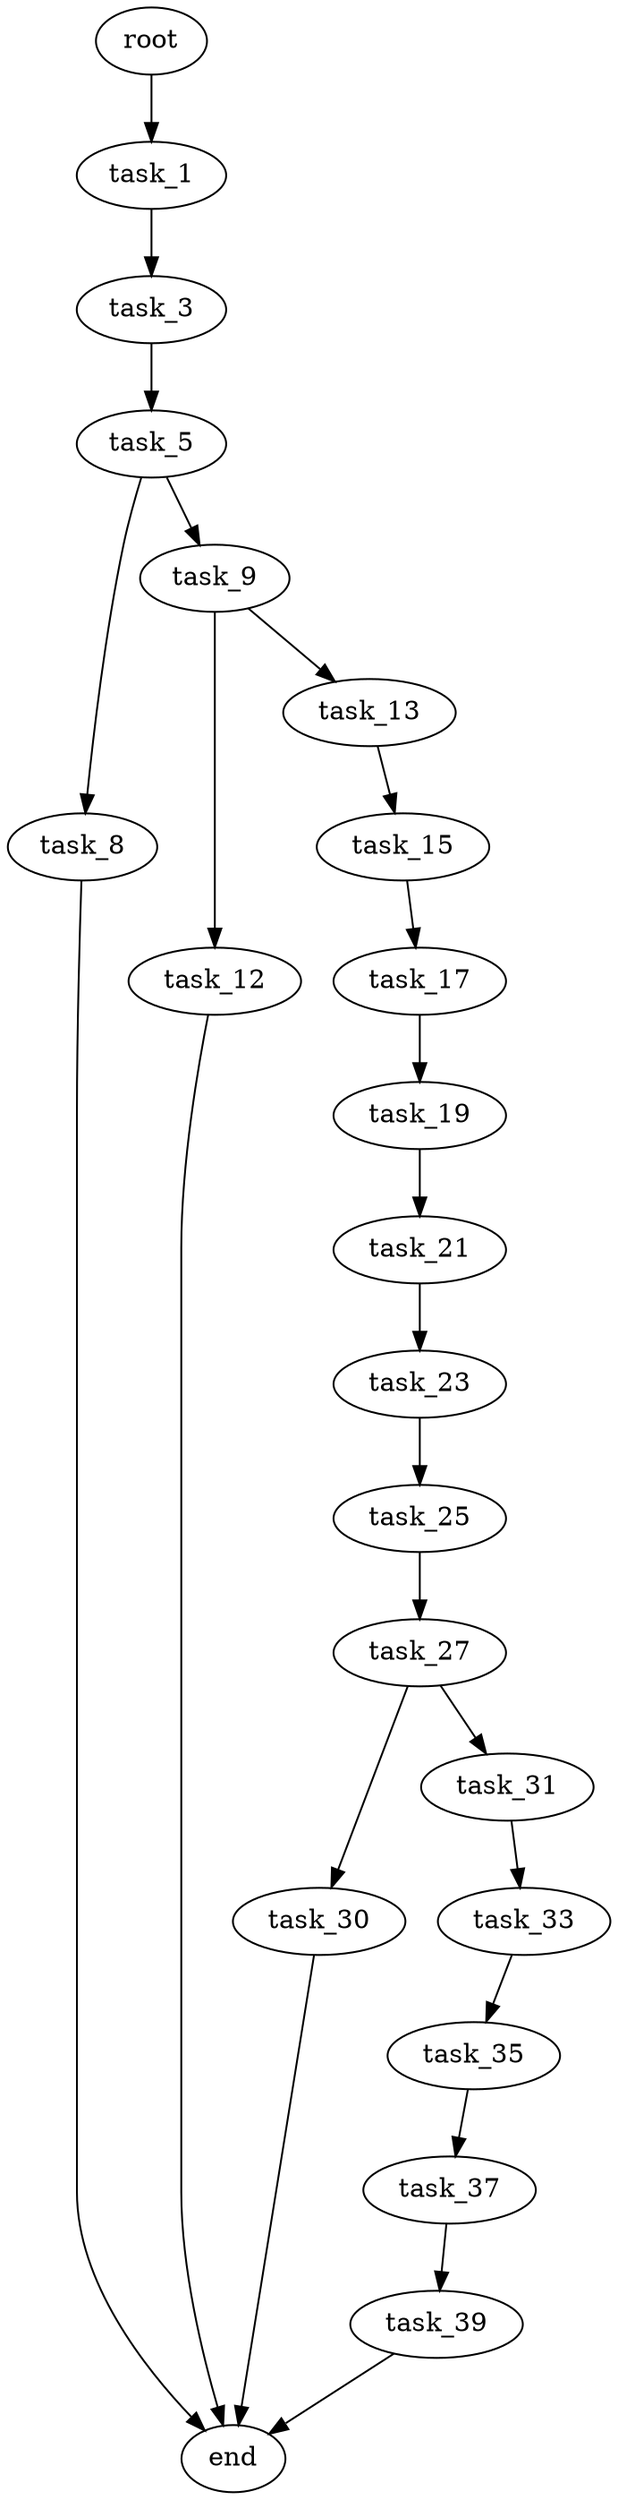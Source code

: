 digraph G {
  root [size="0.000000"];
  task_1 [size="222688543294.000000"];
  task_3 [size="28991029248.000000"];
  task_5 [size="156012698353.000000"];
  task_8 [size="13019284167.000000"];
  task_9 [size="1073741824000.000000"];
  task_12 [size="26206433433.000000"];
  task_13 [size="3063271748.000000"];
  task_15 [size="28991029248.000000"];
  task_17 [size="23271406641.000000"];
  task_19 [size="31158939772.000000"];
  task_21 [size="26698428210.000000"];
  task_23 [size="47096170412.000000"];
  task_25 [size="7225790621.000000"];
  task_27 [size="472890863576.000000"];
  task_30 [size="68719476736.000000"];
  task_31 [size="8358153153.000000"];
  task_33 [size="1515099100.000000"];
  task_35 [size="14700764781.000000"];
  task_37 [size="5361908598.000000"];
  task_39 [size="1472889435.000000"];
  end [size="0.000000"];

  root -> task_1 [size="1.000000"];
  task_1 -> task_3 [size="679477248.000000"];
  task_3 -> task_5 [size="75497472.000000"];
  task_5 -> task_8 [size="411041792.000000"];
  task_5 -> task_9 [size="411041792.000000"];
  task_8 -> end [size="1.000000"];
  task_9 -> task_12 [size="838860800.000000"];
  task_9 -> task_13 [size="838860800.000000"];
  task_12 -> end [size="1.000000"];
  task_13 -> task_15 [size="209715200.000000"];
  task_15 -> task_17 [size="75497472.000000"];
  task_17 -> task_19 [size="75497472.000000"];
  task_19 -> task_21 [size="838860800.000000"];
  task_21 -> task_23 [size="536870912.000000"];
  task_23 -> task_25 [size="33554432.000000"];
  task_25 -> task_27 [size="134217728.000000"];
  task_27 -> task_30 [size="838860800.000000"];
  task_27 -> task_31 [size="838860800.000000"];
  task_30 -> end [size="1.000000"];
  task_31 -> task_33 [size="411041792.000000"];
  task_33 -> task_35 [size="134217728.000000"];
  task_35 -> task_37 [size="301989888.000000"];
  task_37 -> task_39 [size="301989888.000000"];
  task_39 -> end [size="1.000000"];
}
